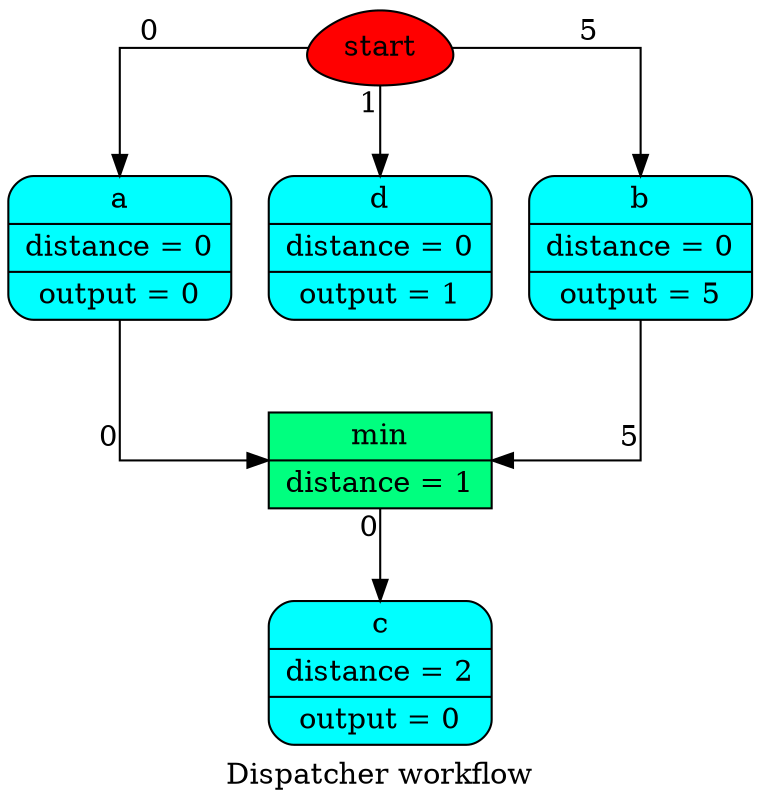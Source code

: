 digraph Dispatcher {
	graph [ratio=1]
	node [style=filled]
	label = "Dispatcher workflow"
	splines = ortho
		Dispatcher_4371398848 [label=start fillcolor=red shape=egg]
		"Dispatcher_-8073797913379046683" [label="{ a | distance = 0 | output = 0 }" fillcolor=cyan shape=Mrecord]
		Dispatcher_7452516812483748984 [label="{ c | distance = 2 | output = 0 }" fillcolor=cyan shape=Mrecord]
		"Dispatcher_-2327272690753316518" [label="{ d | distance = 0 | output = 1 }" fillcolor=cyan shape=Mrecord]
		Dispatcher_1087140788564521341 [label="{ b | distance = 0 | output = 5 }" fillcolor=cyan shape=Mrecord]
		Dispatcher_8480355317385282846 [label="{ min | distance = 1 }" fillcolor=springgreen shape=record]
			Dispatcher_4371398848 -> "Dispatcher_-2327272690753316518" [xlabel=1]
			Dispatcher_4371398848 -> "Dispatcher_-8073797913379046683" [xlabel=0]
			Dispatcher_4371398848 -> Dispatcher_1087140788564521341 [xlabel=5]
			"Dispatcher_-8073797913379046683" -> Dispatcher_8480355317385282846 [xlabel=0]
			Dispatcher_1087140788564521341 -> Dispatcher_8480355317385282846 [xlabel=5]
			Dispatcher_8480355317385282846 -> Dispatcher_7452516812483748984 [xlabel=0]
}